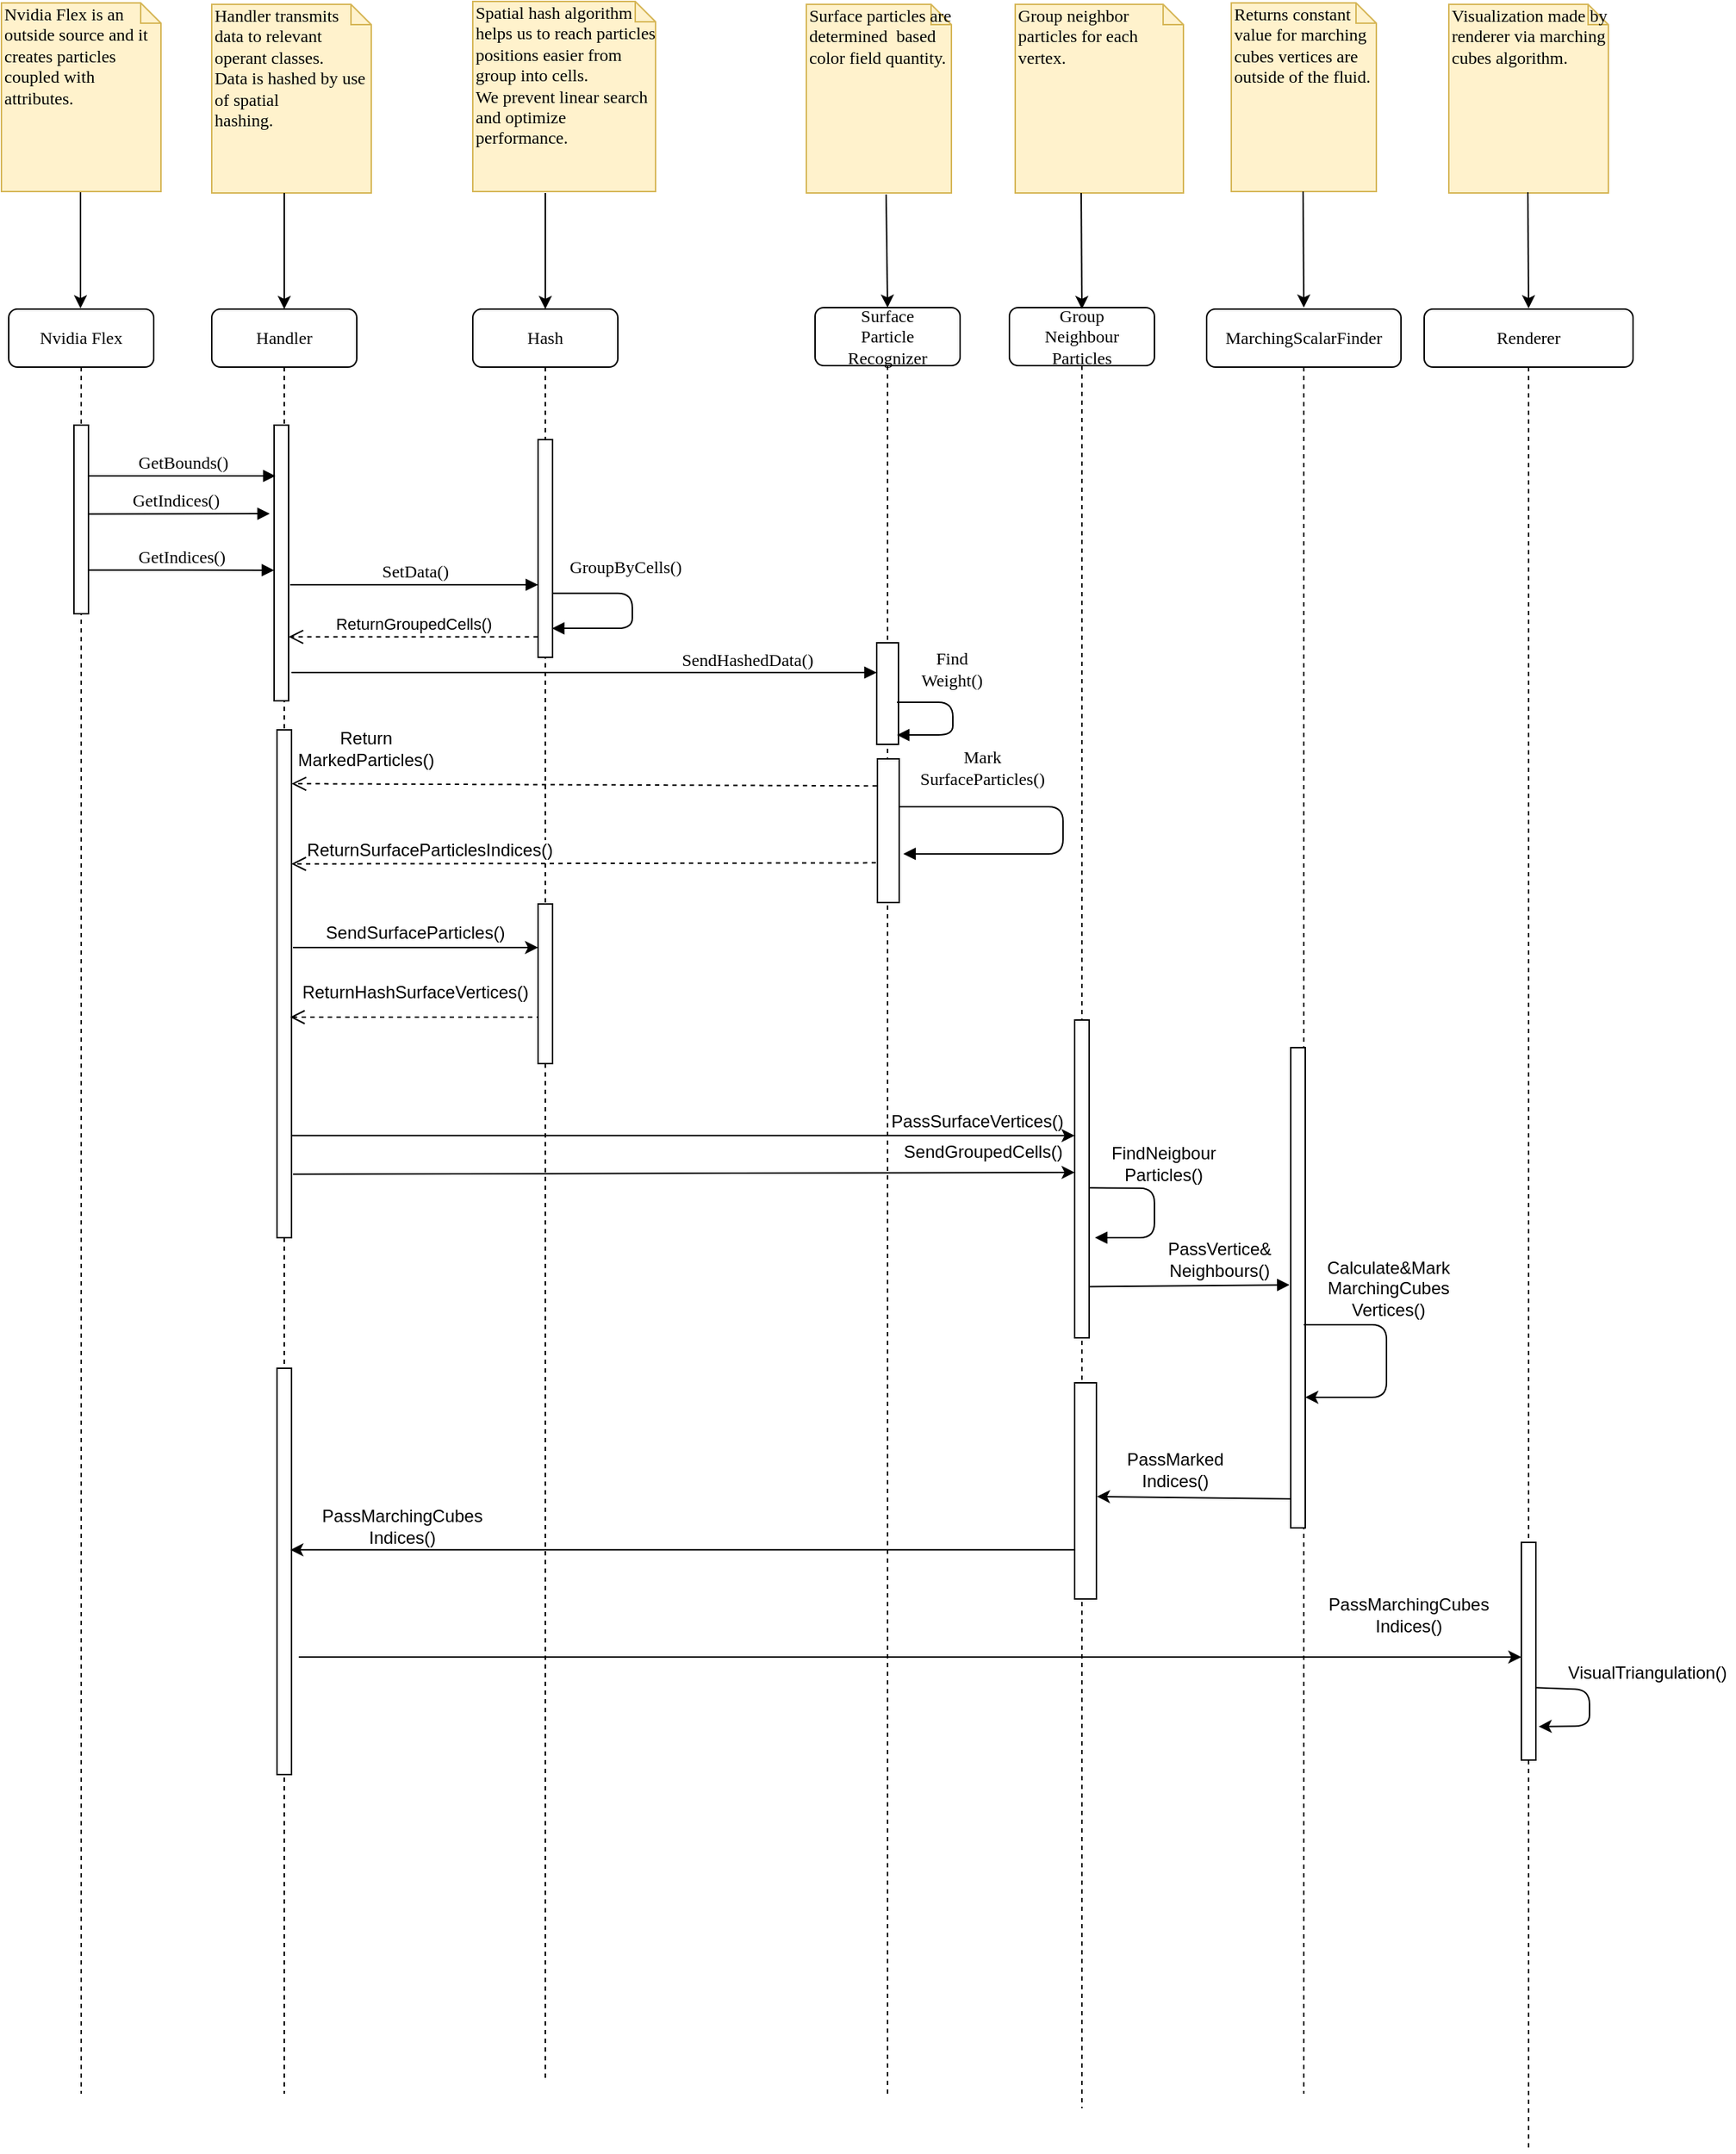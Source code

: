 <mxfile version="12.3.4" type="device" pages="1"><diagram name="Page-1" id="13e1069c-82ec-6db2-03f1-153e76fe0fe0"><mxGraphModel dx="1422" dy="1563" grid="1" gridSize="10" guides="1" tooltips="1" connect="1" arrows="1" fold="1" page="1" pageScale="1" pageWidth="1100" pageHeight="850" background="#ffffff" math="0" shadow="0"><root><mxCell id="0"/><mxCell id="1" parent="0"/><mxCell id="7baba1c4bc27f4b0-2" value="Handler" style="shape=umlLifeline;perimeter=lifelinePerimeter;whiteSpace=wrap;html=1;container=1;collapsible=0;recursiveResize=0;outlineConnect=0;rounded=1;shadow=0;comic=0;labelBackgroundColor=none;strokeColor=#000000;strokeWidth=1;fillColor=#FFFFFF;fontFamily=Verdana;fontSize=12;fontColor=#000000;align=center;" parent="1" vertex="1"><mxGeometry x="240" y="80" width="100" height="1230" as="geometry"/></mxCell><mxCell id="7baba1c4bc27f4b0-10" value="" style="html=1;points=[];perimeter=orthogonalPerimeter;rounded=0;shadow=0;comic=0;labelBackgroundColor=none;strokeColor=#000000;strokeWidth=1;fillColor=#FFFFFF;fontFamily=Verdana;fontSize=12;fontColor=#000000;align=center;" parent="7baba1c4bc27f4b0-2" vertex="1"><mxGeometry x="43" y="80" width="10" height="190" as="geometry"/></mxCell><mxCell id="W0gwNZ72z7WJFVbE36PU-37" value="" style="html=1;points=[];perimeter=orthogonalPerimeter;rounded=0;shadow=0;comic=0;labelBackgroundColor=none;strokeColor=#000000;strokeWidth=1;fillColor=#FFFFFF;fontFamily=Verdana;fontSize=12;fontColor=#000000;align=center;" parent="7baba1c4bc27f4b0-2" vertex="1"><mxGeometry x="45" y="290" width="10" height="350" as="geometry"/></mxCell><mxCell id="42PI1bTdibE_JDmKIquI-5" value="" style="html=1;points=[];perimeter=orthogonalPerimeter;rounded=0;shadow=0;comic=0;labelBackgroundColor=none;strokeColor=#000000;strokeWidth=1;fillColor=#FFFFFF;fontFamily=Verdana;fontSize=12;fontColor=#000000;align=center;" parent="7baba1c4bc27f4b0-2" vertex="1"><mxGeometry x="45" y="730" width="10" height="280" as="geometry"/></mxCell><mxCell id="7baba1c4bc27f4b0-4" value="Surface&lt;br&gt;Particle&lt;br&gt;Recognizer" style="shape=umlLifeline;perimeter=lifelinePerimeter;whiteSpace=wrap;html=1;container=1;collapsible=0;recursiveResize=0;outlineConnect=0;rounded=1;shadow=0;comic=0;labelBackgroundColor=none;strokeColor=#000000;strokeWidth=1;fillColor=#FFFFFF;fontFamily=Verdana;fontSize=12;fontColor=#000000;align=center;" parent="1" vertex="1"><mxGeometry x="656" y="79" width="100" height="1231" as="geometry"/></mxCell><mxCell id="7baba1c4bc27f4b0-16" value="" style="html=1;points=[];perimeter=orthogonalPerimeter;rounded=0;shadow=0;comic=0;labelBackgroundColor=none;strokeColor=#000000;strokeWidth=1;fillColor=#FFFFFF;fontFamily=Verdana;fontSize=12;fontColor=#000000;align=center;" parent="7baba1c4bc27f4b0-4" vertex="1"><mxGeometry x="42.5" y="231" width="15" height="70" as="geometry"/></mxCell><mxCell id="7baba1c4bc27f4b0-20" value="Find&lt;br&gt;Weight()" style="html=1;verticalAlign=bottom;endArrow=block;labelBackgroundColor=none;fontFamily=Verdana;fontSize=12;edgeStyle=elbowEdgeStyle;elbow=vertical;entryX=0.933;entryY=0.908;entryDx=0;entryDy=0;entryPerimeter=0;exitX=0.933;exitY=0.586;exitDx=0;exitDy=0;exitPerimeter=0;" parent="7baba1c4bc27f4b0-4" source="7baba1c4bc27f4b0-16" target="7baba1c4bc27f4b0-16" edge="1"><mxGeometry x="-0.248" y="6" relative="1" as="geometry"><mxPoint x="109.5" y="60" as="sourcePoint"/><mxPoint x="109.5" y="220" as="targetPoint"/><Array as="points"><mxPoint x="95" y="291"/><mxPoint x="115" y="271"/><mxPoint x="105" y="271"/><mxPoint x="85" y="241"/><mxPoint x="105" y="251"/><mxPoint x="119.5" y="190"/><mxPoint x="139.5" y="260"/></Array><mxPoint as="offset"/></mxGeometry></mxCell><mxCell id="W0gwNZ72z7WJFVbE36PU-29" value="" style="html=1;points=[];perimeter=orthogonalPerimeter;rounded=0;shadow=0;comic=0;labelBackgroundColor=none;strokeColor=#000000;strokeWidth=1;fillColor=#FFFFFF;fontFamily=Verdana;fontSize=12;fontColor=#000000;align=center;" parent="7baba1c4bc27f4b0-4" vertex="1"><mxGeometry x="43" y="311" width="15" height="99" as="geometry"/></mxCell><mxCell id="W0gwNZ72z7WJFVbE36PU-33" value="Mark&lt;br&gt;SurfaceParticles()" style="html=1;verticalAlign=bottom;endArrow=block;labelBackgroundColor=none;fontFamily=Verdana;fontSize=12;edgeStyle=elbowEdgeStyle;elbow=vertical;exitX=1;exitY=0.333;exitDx=0;exitDy=0;exitPerimeter=0;entryX=1.189;entryY=0.661;entryDx=0;entryDy=0;entryPerimeter=0;" parent="7baba1c4bc27f4b0-4" source="W0gwNZ72z7WJFVbE36PU-29" target="W0gwNZ72z7WJFVbE36PU-29" edge="1"><mxGeometry x="-0.553" y="10" relative="1" as="geometry"><mxPoint x="99" y="590" as="sourcePoint"/><mxPoint x="70" y="670" as="targetPoint"/><Array as="points"><mxPoint x="171" y="600"/><mxPoint x="191" y="670"/></Array><mxPoint as="offset"/></mxGeometry></mxCell><mxCell id="7baba1c4bc27f4b0-5" value="Group&lt;br&gt;Neighbour&lt;br&gt;Particles" style="shape=umlLifeline;perimeter=lifelinePerimeter;whiteSpace=wrap;html=1;container=1;collapsible=0;recursiveResize=0;outlineConnect=0;rounded=1;shadow=0;comic=0;labelBackgroundColor=none;strokeColor=#000000;strokeWidth=1;fillColor=#FFFFFF;fontFamily=Verdana;fontSize=12;fontColor=#000000;align=center;" parent="1" vertex="1"><mxGeometry x="790" y="79" width="100" height="1241" as="geometry"/></mxCell><mxCell id="7baba1c4bc27f4b0-19" value="" style="html=1;points=[];perimeter=orthogonalPerimeter;rounded=0;shadow=0;comic=0;labelBackgroundColor=none;strokeColor=#000000;strokeWidth=1;fillColor=#FFFFFF;fontFamily=Verdana;fontSize=12;fontColor=#000000;align=center;" parent="7baba1c4bc27f4b0-5" vertex="1"><mxGeometry x="45" y="491" width="10" height="219" as="geometry"/></mxCell><mxCell id="thmLyIMEidw3zFrrZxu3-43" value="&lt;span style=&quot;background-color: rgb(255 , 255 , 255)&quot;&gt;&lt;span style=&quot;font-size: 12px ; white-space: normal&quot;&gt;FindNeigbour&lt;/span&gt;&lt;br style=&quot;font-size: 12px ; white-space: normal&quot;&gt;&lt;span style=&quot;font-size: 12px ; white-space: normal&quot;&gt;Particles()&lt;/span&gt;&lt;/span&gt;" style="html=1;verticalAlign=bottom;endArrow=block;exitX=0.952;exitY=0.528;exitDx=0;exitDy=0;exitPerimeter=0;" parent="7baba1c4bc27f4b0-5" source="7baba1c4bc27f4b0-19" edge="1"><mxGeometry x="-0.248" y="6" width="80" relative="1" as="geometry"><mxPoint x="70" y="611" as="sourcePoint"/><mxPoint x="59" y="641" as="targetPoint"/><Array as="points"><mxPoint x="100" y="607"/><mxPoint x="100" y="641"/></Array><mxPoint as="offset"/></mxGeometry></mxCell><mxCell id="thmLyIMEidw3zFrrZxu3-48" value="" style="html=1;points=[];perimeter=orthogonalPerimeter;rounded=0;shadow=0;comic=0;labelBackgroundColor=none;strokeColor=#000000;strokeWidth=1;fillColor=#FFFFFF;fontFamily=Verdana;fontSize=12;fontColor=#000000;align=center;" parent="7baba1c4bc27f4b0-5" vertex="1"><mxGeometry x="45" y="741" width="15" height="149" as="geometry"/></mxCell><mxCell id="7baba1c4bc27f4b0-6" value="MarchingScalarFinder" style="shape=umlLifeline;perimeter=lifelinePerimeter;whiteSpace=wrap;html=1;container=1;collapsible=0;recursiveResize=0;outlineConnect=0;rounded=1;shadow=0;comic=0;labelBackgroundColor=none;strokeColor=#000000;strokeWidth=1;fillColor=#FFFFFF;fontFamily=Verdana;fontSize=12;fontColor=#000000;align=center;" parent="1" vertex="1"><mxGeometry x="926" y="80" width="134" height="1230" as="geometry"/></mxCell><mxCell id="W0gwNZ72z7WJFVbE36PU-39" value="" style="html=1;points=[];perimeter=orthogonalPerimeter;rounded=0;shadow=0;comic=0;labelBackgroundColor=none;strokeColor=#000000;strokeWidth=1;fillColor=#FFFFFF;fontFamily=Verdana;fontSize=12;fontColor=#000000;align=center;" parent="7baba1c4bc27f4b0-6" vertex="1"><mxGeometry x="58" y="509" width="10" height="331" as="geometry"/></mxCell><mxCell id="thmLyIMEidw3zFrrZxu3-45" value="" style="endArrow=classic;html=1;" parent="7baba1c4bc27f4b0-6" target="W0gwNZ72z7WJFVbE36PU-39" edge="1" source="7baba1c4bc27f4b0-6"><mxGeometry width="50" height="50" relative="1" as="geometry"><mxPoint x="74" y="700" as="sourcePoint"/><mxPoint x="94" y="770" as="targetPoint"/><Array as="points"><mxPoint x="124" y="700"/><mxPoint x="124" y="750"/></Array></mxGeometry></mxCell><mxCell id="7baba1c4bc27f4b0-7" value="Renderer" style="shape=umlLifeline;perimeter=lifelinePerimeter;whiteSpace=wrap;html=1;container=1;collapsible=0;recursiveResize=0;outlineConnect=0;rounded=1;shadow=0;comic=0;labelBackgroundColor=none;strokeColor=#000000;strokeWidth=1;fillColor=#FFFFFF;fontFamily=Verdana;fontSize=12;fontColor=#000000;align=center;" parent="1" vertex="1"><mxGeometry x="1076" y="80" width="144" height="1270" as="geometry"/></mxCell><mxCell id="W0gwNZ72z7WJFVbE36PU-40" value="" style="html=1;points=[];perimeter=orthogonalPerimeter;rounded=0;shadow=0;comic=0;labelBackgroundColor=none;strokeColor=#000000;strokeWidth=1;fillColor=#FFFFFF;fontFamily=Verdana;fontSize=12;fontColor=#000000;align=center;" parent="7baba1c4bc27f4b0-7" vertex="1"><mxGeometry x="67" y="850" width="10" height="150" as="geometry"/></mxCell><mxCell id="7baba1c4bc27f4b0-8" value="Nvidia Flex" style="shape=umlLifeline;perimeter=lifelinePerimeter;whiteSpace=wrap;html=1;container=1;collapsible=0;recursiveResize=0;outlineConnect=0;rounded=1;shadow=0;comic=0;labelBackgroundColor=none;strokeColor=#000000;strokeWidth=1;fillColor=#FFFFFF;fontFamily=Verdana;fontSize=12;fontColor=#000000;align=center;" parent="1" vertex="1"><mxGeometry x="100" y="80" width="100" height="1230" as="geometry"/></mxCell><mxCell id="7baba1c4bc27f4b0-9" value="" style="html=1;points=[];perimeter=orthogonalPerimeter;rounded=0;shadow=0;comic=0;labelBackgroundColor=none;strokeColor=#000000;strokeWidth=1;fillColor=#FFFFFF;fontFamily=Verdana;fontSize=12;fontColor=#000000;align=center;" parent="7baba1c4bc27f4b0-8" vertex="1"><mxGeometry x="45" y="80" width="10" height="130" as="geometry"/></mxCell><mxCell id="7baba1c4bc27f4b0-11" value="GetBounds()" style="html=1;verticalAlign=bottom;endArrow=block;labelBackgroundColor=none;fontFamily=Verdana;fontSize=12;edgeStyle=elbowEdgeStyle;elbow=vertical;entryX=0.098;entryY=0.185;entryDx=0;entryDy=0;entryPerimeter=0;" parent="1" source="7baba1c4bc27f4b0-9" edge="1" target="7baba1c4bc27f4b0-10"><mxGeometry relative="1" as="geometry"><mxPoint x="220" y="190" as="sourcePoint"/><mxPoint x="280" y="190" as="targetPoint"/><mxPoint as="offset"/></mxGeometry></mxCell><mxCell id="7baba1c4bc27f4b0-40" value="Nvidia Flex is an outside source and it creates particles coupled with attributes." style="shape=note;whiteSpace=wrap;html=1;size=14;verticalAlign=top;align=left;spacingTop=-6;rounded=0;shadow=0;comic=0;labelBackgroundColor=none;strokeColor=#d6b656;strokeWidth=1;fillColor=#fff2cc;fontFamily=Verdana;fontSize=12;" parent="1" vertex="1"><mxGeometry x="95" y="-131" width="110" height="130" as="geometry"/></mxCell><mxCell id="7baba1c4bc27f4b0-41" value="Handler transmits data to relevant operant classes.&lt;br&gt;Data is hashed by use of spatial&lt;br&gt;hashing." style="shape=note;whiteSpace=wrap;html=1;size=14;verticalAlign=top;align=left;spacingTop=-6;rounded=0;shadow=0;comic=0;labelBackgroundColor=none;strokeColor=#d6b656;strokeWidth=1;fillColor=#fff2cc;fontFamily=Verdana;fontSize=12;" parent="1" vertex="1"><mxGeometry x="240" y="-130" width="110" height="130" as="geometry"/></mxCell><mxCell id="7baba1c4bc27f4b0-43" value="Surface particles are determined&amp;nbsp; based color field quantity.&lt;br&gt;" style="shape=note;whiteSpace=wrap;html=1;size=14;verticalAlign=top;align=left;spacingTop=-6;rounded=0;shadow=0;comic=0;labelBackgroundColor=none;strokeColor=#d6b656;strokeWidth=1;fillColor=#fff2cc;fontFamily=Verdana;fontSize=12;" parent="1" vertex="1"><mxGeometry x="650" y="-130" width="100" height="130" as="geometry"/></mxCell><mxCell id="7baba1c4bc27f4b0-44" value="Group neighbor particles for each vertex." style="shape=note;whiteSpace=wrap;html=1;size=14;verticalAlign=top;align=left;spacingTop=-6;rounded=0;shadow=0;comic=0;labelBackgroundColor=none;strokeColor=#d6b656;strokeWidth=1;fillColor=#fff2cc;fontFamily=Verdana;fontSize=12;" parent="1" vertex="1"><mxGeometry x="794" y="-130" width="116" height="130" as="geometry"/></mxCell><mxCell id="7baba1c4bc27f4b0-45" value="Returns constant value for marching cubes vertices are outside of the fluid." style="shape=note;whiteSpace=wrap;html=1;size=14;verticalAlign=top;align=left;spacingTop=-6;rounded=0;shadow=0;comic=0;labelBackgroundColor=none;strokeColor=#d6b656;strokeWidth=1;fillColor=#fff2cc;fontFamily=Verdana;fontSize=12;" parent="1" vertex="1"><mxGeometry x="943" y="-131" width="100" height="130" as="geometry"/></mxCell><mxCell id="7baba1c4bc27f4b0-46" value="Visualization made by renderer via marching cubes algorithm." style="shape=note;whiteSpace=wrap;html=1;size=14;verticalAlign=top;align=left;spacingTop=-6;rounded=0;shadow=0;comic=0;labelBackgroundColor=none;strokeColor=#d6b656;strokeWidth=1;fillColor=#fff2cc;fontFamily=Verdana;fontSize=12;" parent="1" vertex="1"><mxGeometry x="1093" y="-130" width="110" height="130" as="geometry"/></mxCell><mxCell id="W0gwNZ72z7WJFVbE36PU-2" value="" style="edgeStyle=orthogonalEdgeStyle;rounded=0;orthogonalLoop=1;jettySize=auto;html=1;" parent="1" edge="1"><mxGeometry relative="1" as="geometry"><mxPoint x="290" as="sourcePoint"/><mxPoint x="290" y="80" as="targetPoint"/></mxGeometry></mxCell><mxCell id="W0gwNZ72z7WJFVbE36PU-11" value="" style="endArrow=classic;html=1;entryX=0.5;entryY=0;entryDx=0;entryDy=0;entryPerimeter=0;" parent="1" target="7baba1c4bc27f4b0-4" edge="1"><mxGeometry width="50" height="50" relative="1" as="geometry"><mxPoint x="705" y="1" as="sourcePoint"/><mxPoint x="705" y="59" as="targetPoint"/></mxGeometry></mxCell><mxCell id="W0gwNZ72z7WJFVbE36PU-42" value="" style="endArrow=classic;html=1;" parent="1" target="thmLyIMEidw3zFrrZxu3-31" edge="1"><mxGeometry width="50" height="50" relative="1" as="geometry"><mxPoint x="296" y="520" as="sourcePoint"/><mxPoint x="580" y="513" as="targetPoint"/></mxGeometry></mxCell><mxCell id="W0gwNZ72z7WJFVbE36PU-43" value="SendSurfaceParticles()" style="text;html=1;strokeColor=none;fillColor=none;align=center;verticalAlign=middle;whiteSpace=wrap;rounded=0;shadow=0;comic=0;" parent="1" vertex="1"><mxGeometry x="316.5" y="500" width="127" height="20" as="geometry"/></mxCell><mxCell id="W0gwNZ72z7WJFVbE36PU-47" value="" style="endArrow=classic;html=1;" parent="1" edge="1"><mxGeometry width="50" height="50" relative="1" as="geometry"><mxPoint x="839.5" as="sourcePoint"/><mxPoint x="840" y="80" as="targetPoint"/></mxGeometry></mxCell><mxCell id="TPMx6M1iL4ZnGUm4e87p-1" value="" style="endArrow=classic;html=1;" parent="1" edge="1"><mxGeometry width="50" height="50" relative="1" as="geometry"><mxPoint x="1147.5" y="-0.5" as="sourcePoint"/><mxPoint x="1148" y="79.5" as="targetPoint"/></mxGeometry></mxCell><mxCell id="TPMx6M1iL4ZnGUm4e87p-6" value="" style="endArrow=classic;html=1;" parent="1" edge="1"><mxGeometry width="50" height="50" relative="1" as="geometry"><mxPoint x="992.5" y="-1.0" as="sourcePoint"/><mxPoint x="993" y="79.0" as="targetPoint"/></mxGeometry></mxCell><mxCell id="42PI1bTdibE_JDmKIquI-2" value="&lt;span style=&quot;background-color: rgb(255 , 255 , 255)&quot;&gt;&lt;span style=&quot;font-size: 12px ; white-space: normal&quot;&gt;Return&lt;/span&gt;&lt;br style=&quot;font-size: 12px ; white-space: normal&quot;&gt;&lt;span style=&quot;font-size: 12px ; white-space: normal&quot;&gt;MarkedParticles()&lt;/span&gt;&lt;/span&gt;" style="html=1;verticalAlign=bottom;endArrow=open;dashed=1;endSize=8;exitX=-0.027;exitY=0.188;exitDx=0;exitDy=0;exitPerimeter=0;entryX=1.005;entryY=0.106;entryDx=0;entryDy=0;entryPerimeter=0;" parent="1" source="W0gwNZ72z7WJFVbE36PU-29" edge="1" target="W0gwNZ72z7WJFVbE36PU-37"><mxGeometry x="0.749" y="-7" relative="1" as="geometry"><mxPoint x="430" y="402" as="sourcePoint"/><mxPoint x="300" y="407" as="targetPoint"/><mxPoint as="offset"/></mxGeometry></mxCell><mxCell id="42PI1bTdibE_JDmKIquI-3" value="&lt;span style=&quot;font-size: 12px ; white-space: normal ; background-color: rgb(255 , 255 , 255)&quot;&gt;ReturnHashSurfaceVertices()&lt;/span&gt;" style="html=1;verticalAlign=bottom;endArrow=open;dashed=1;endSize=8;" parent="1" edge="1"><mxGeometry x="0.004" y="-8" relative="1" as="geometry"><mxPoint x="467" y="568" as="sourcePoint"/><mxPoint x="294" y="568" as="targetPoint"/><mxPoint as="offset"/></mxGeometry></mxCell><mxCell id="42PI1bTdibE_JDmKIquI-6" value="" style="endArrow=classic;html=1;exitX=0.981;exitY=0.799;exitDx=0;exitDy=0;exitPerimeter=0;" parent="1" source="W0gwNZ72z7WJFVbE36PU-37" target="7baba1c4bc27f4b0-19" edge="1"><mxGeometry width="50" height="50" relative="1" as="geometry"><mxPoint x="330" y="640" as="sourcePoint"/><mxPoint x="710" y="590" as="targetPoint"/></mxGeometry></mxCell><mxCell id="42PI1bTdibE_JDmKIquI-8" value="PassSurfaceVertices()" style="text;html=1;strokeColor=none;fillColor=none;align=center;verticalAlign=middle;whiteSpace=wrap;rounded=0;shadow=0;comic=0;" parent="1" vertex="1"><mxGeometry x="706" y="629" width="124" height="21" as="geometry"/></mxCell><mxCell id="42PI1bTdibE_JDmKIquI-13" value="" style="endArrow=classic;html=1;entryX=0.917;entryY=0.447;entryDx=0;entryDy=0;entryPerimeter=0;" parent="1" source="thmLyIMEidw3zFrrZxu3-48" target="42PI1bTdibE_JDmKIquI-5" edge="1"><mxGeometry width="50" height="50" relative="1" as="geometry"><mxPoint x="800" y="900" as="sourcePoint"/><mxPoint x="620" y="940" as="targetPoint"/></mxGeometry></mxCell><mxCell id="thmLyIMEidw3zFrrZxu3-3" value="GetIndices()" style="html=1;verticalAlign=bottom;endArrow=block;labelBackgroundColor=none;fontFamily=Verdana;fontSize=12;edgeStyle=elbowEdgeStyle;elbow=vertical;" parent="1" edge="1" target="7baba1c4bc27f4b0-10"><mxGeometry x="0.005" relative="1" as="geometry"><mxPoint x="154.5" y="259.824" as="sourcePoint"/><mxPoint x="280" y="260" as="targetPoint"/><mxPoint as="offset"/></mxGeometry></mxCell><mxCell id="thmLyIMEidw3zFrrZxu3-4" value="Spatial hash algorithm helps us to reach particles positions easier from group into cells.&lt;br&gt;&lt;span&gt;We prevent linear search and optimize performance&lt;/span&gt;&lt;span&gt;.&lt;/span&gt;&lt;span&gt;&lt;br&gt;&lt;/span&gt;" style="shape=note;whiteSpace=wrap;html=1;size=14;verticalAlign=top;align=left;spacingTop=-6;rounded=0;shadow=0;comic=0;labelBackgroundColor=none;strokeColor=#d6b656;strokeWidth=1;fillColor=#fff2cc;fontFamily=Verdana;fontSize=12;" parent="1" vertex="1"><mxGeometry x="420" y="-132" width="126" height="131" as="geometry"/></mxCell><mxCell id="thmLyIMEidw3zFrrZxu3-9" value="Hash" style="shape=umlLifeline;perimeter=lifelinePerimeter;whiteSpace=wrap;html=1;container=1;collapsible=0;recursiveResize=0;outlineConnect=0;rounded=1;shadow=0;comic=0;labelBackgroundColor=none;strokeColor=#000000;strokeWidth=1;fillColor=#FFFFFF;fontFamily=Verdana;fontSize=12;fontColor=#000000;align=center;" parent="1" vertex="1"><mxGeometry x="420" y="80" width="100" height="1220" as="geometry"/></mxCell><mxCell id="thmLyIMEidw3zFrrZxu3-10" value="" style="html=1;points=[];perimeter=orthogonalPerimeter;rounded=0;shadow=0;comic=0;labelBackgroundColor=none;strokeColor=#000000;strokeWidth=1;fillColor=#FFFFFF;fontFamily=Verdana;fontSize=12;fontColor=#000000;align=center;" parent="thmLyIMEidw3zFrrZxu3-9" vertex="1"><mxGeometry x="45" y="90" width="10" height="150" as="geometry"/></mxCell><mxCell id="thmLyIMEidw3zFrrZxu3-22" value="GroupByCells()" style="html=1;verticalAlign=bottom;endArrow=block;labelBackgroundColor=none;fontFamily=Verdana;fontSize=12;edgeStyle=elbowEdgeStyle;elbow=vertical;exitX=1.046;exitY=0.706;exitDx=0;exitDy=0;exitPerimeter=0;entryX=0.96;entryY=0.867;entryDx=0;entryDy=0;entryPerimeter=0;" parent="thmLyIMEidw3zFrrZxu3-9" source="thmLyIMEidw3zFrrZxu3-10" target="thmLyIMEidw3zFrrZxu3-10" edge="1"><mxGeometry x="-0.263" y="9" relative="1" as="geometry"><mxPoint x="60" y="109.971" as="sourcePoint"/><mxPoint x="130" y="170" as="targetPoint"/><mxPoint as="offset"/><Array as="points"><mxPoint x="110" y="160"/><mxPoint x="170" y="100"/><mxPoint x="150" y="90"/></Array></mxGeometry></mxCell><mxCell id="thmLyIMEidw3zFrrZxu3-31" value="" style="html=1;points=[];perimeter=orthogonalPerimeter;rounded=0;shadow=0;comic=0;labelBackgroundColor=none;strokeColor=#000000;strokeWidth=1;fillColor=#FFFFFF;fontFamily=Verdana;fontSize=12;fontColor=#000000;align=center;" parent="thmLyIMEidw3zFrrZxu3-9" vertex="1"><mxGeometry x="45" y="410" width="10" height="110" as="geometry"/></mxCell><mxCell id="thmLyIMEidw3zFrrZxu3-15" value="" style="endArrow=classic;html=1;" parent="1" edge="1"><mxGeometry width="50" height="50" relative="1" as="geometry"><mxPoint x="470" as="sourcePoint"/><mxPoint x="470" y="80" as="targetPoint"/></mxGeometry></mxCell><mxCell id="thmLyIMEidw3zFrrZxu3-17" value="ReturnGroupedCells()" style="html=1;verticalAlign=bottom;endArrow=open;dashed=1;endSize=8;exitX=-0.019;exitY=0.906;exitDx=0;exitDy=0;exitPerimeter=0;" parent="1" source="thmLyIMEidw3zFrrZxu3-10" target="7baba1c4bc27f4b0-10" edge="1"><mxGeometry relative="1" as="geometry"><mxPoint x="460" y="306" as="sourcePoint"/><mxPoint x="296" y="306" as="targetPoint"/></mxGeometry></mxCell><mxCell id="thmLyIMEidw3zFrrZxu3-27" value="SendHashedData()" style="html=1;verticalAlign=bottom;endArrow=block;labelBackgroundColor=none;fontFamily=Verdana;fontSize=12;edgeStyle=elbowEdgeStyle;elbow=vertical;" parent="1" target="7baba1c4bc27f4b0-16" edge="1"><mxGeometry x="0.559" relative="1" as="geometry"><mxPoint x="295" y="330.471" as="sourcePoint"/><mxPoint x="465" y="330.207" as="targetPoint"/><mxPoint as="offset"/></mxGeometry></mxCell><mxCell id="thmLyIMEidw3zFrrZxu3-30" value="&lt;span style=&quot;font-size: 12px ; white-space: normal ; background-color: rgb(255 , 255 , 255)&quot;&gt;ReturnSurfaceParticlesIndices()&lt;/span&gt;" style="html=1;verticalAlign=bottom;endArrow=open;dashed=1;endSize=8;exitX=-0.067;exitY=0.724;exitDx=0;exitDy=0;exitPerimeter=0;entryX=0.99;entryY=0.264;entryDx=0;entryDy=0;entryPerimeter=0;" parent="1" source="W0gwNZ72z7WJFVbE36PU-29" edge="1" target="W0gwNZ72z7WJFVbE36PU-37"><mxGeometry x="0.528" relative="1" as="geometry"><mxPoint x="705.67" y="478.651" as="sourcePoint"/><mxPoint x="300" y="462" as="targetPoint"/><mxPoint as="offset"/></mxGeometry></mxCell><mxCell id="thmLyIMEidw3zFrrZxu3-33" value="" style="endArrow=classic;html=1;exitX=1.1;exitY=0.921;exitDx=0;exitDy=0;exitPerimeter=0;" parent="1" edge="1"><mxGeometry width="50" height="50" relative="1" as="geometry"><mxPoint x="296" y="676.3" as="sourcePoint"/><mxPoint x="835" y="675" as="targetPoint"/></mxGeometry></mxCell><mxCell id="thmLyIMEidw3zFrrZxu3-34" value="SendGroupedCells()" style="text;html=1;strokeColor=none;fillColor=none;align=center;verticalAlign=middle;whiteSpace=wrap;rounded=0;shadow=0;comic=0;" parent="1" vertex="1"><mxGeometry x="710" y="650" width="124" height="21" as="geometry"/></mxCell><mxCell id="thmLyIMEidw3zFrrZxu3-38" value="PassVertice&amp;amp;&lt;br&gt;Neighbours()" style="text;html=1;strokeColor=none;fillColor=none;align=center;verticalAlign=middle;whiteSpace=wrap;rounded=0;" parent="1" vertex="1"><mxGeometry x="890" y="720" width="90" height="30" as="geometry"/></mxCell><mxCell id="thmLyIMEidw3zFrrZxu3-46" value="Calculate&amp;amp;Mark&lt;br&gt;MarchingCubes&lt;br&gt;Vertices()" style="text;html=1;strokeColor=none;fillColor=none;align=center;verticalAlign=middle;whiteSpace=wrap;rounded=0;" parent="1" vertex="1"><mxGeometry x="1006.5" y="735" width="89" height="40" as="geometry"/></mxCell><mxCell id="thmLyIMEidw3zFrrZxu3-47" value="" style="endArrow=classic;html=1;entryX=1.022;entryY=0.526;entryDx=0;entryDy=0;entryPerimeter=0;" parent="1" target="thmLyIMEidw3zFrrZxu3-48" edge="1"><mxGeometry width="50" height="50" relative="1" as="geometry"><mxPoint x="984" y="900" as="sourcePoint"/><mxPoint x="870" y="840" as="targetPoint"/></mxGeometry></mxCell><mxCell id="thmLyIMEidw3zFrrZxu3-49" value="PassMarked&lt;br&gt;Indices()" style="text;html=1;strokeColor=none;fillColor=none;align=center;verticalAlign=middle;whiteSpace=wrap;rounded=0;" parent="1" vertex="1"><mxGeometry x="860" y="860" width="89" height="40" as="geometry"/></mxCell><mxCell id="thmLyIMEidw3zFrrZxu3-51" value="PassMarchingCubes&lt;br&gt;Indices()" style="text;html=1;strokeColor=none;fillColor=none;align=center;verticalAlign=middle;whiteSpace=wrap;rounded=0;" parent="1" vertex="1"><mxGeometry x="313" y="899" width="117" height="40" as="geometry"/></mxCell><mxCell id="thmLyIMEidw3zFrrZxu3-52" value="" style="endArrow=classic;html=1;" parent="1" target="W0gwNZ72z7WJFVbE36PU-40" edge="1"><mxGeometry width="50" height="50" relative="1" as="geometry"><mxPoint x="300" y="1009" as="sourcePoint"/><mxPoint x="895" y="1080" as="targetPoint"/></mxGeometry></mxCell><mxCell id="thmLyIMEidw3zFrrZxu3-56" value="PassMarchingCubes&lt;br&gt;Indices()" style="text;html=1;strokeColor=none;fillColor=none;align=center;verticalAlign=middle;whiteSpace=wrap;rounded=0;" parent="1" vertex="1"><mxGeometry x="1006.5" y="960" width="117" height="40" as="geometry"/></mxCell><mxCell id="42PI1bTdibE_JDmKIquI-18" value="VisualTriangulation()" style="text;html=1;strokeColor=none;fillColor=none;align=center;verticalAlign=middle;whiteSpace=wrap;rounded=0;" parent="1" vertex="1"><mxGeometry x="1170" y="1010" width="120" height="20" as="geometry"/></mxCell><mxCell id="jO3Ke4_9_Hu5m7IePTyo-2" value="GetIndices()" style="html=1;verticalAlign=bottom;endArrow=block;labelBackgroundColor=none;fontFamily=Verdana;fontSize=12;edgeStyle=elbowEdgeStyle;elbow=vertical;exitX=0.981;exitY=0.471;exitDx=0;exitDy=0;exitPerimeter=0;" edge="1" parent="1" source="7baba1c4bc27f4b0-9"><mxGeometry x="-0.043" relative="1" as="geometry"><mxPoint x="160" y="220.324" as="sourcePoint"/><mxPoint x="280" y="221" as="targetPoint"/><mxPoint as="offset"/><Array as="points"><mxPoint x="280" y="221"/></Array></mxGeometry></mxCell><mxCell id="jO3Ke4_9_Hu5m7IePTyo-7" value="SetData()" style="html=1;verticalAlign=bottom;endArrow=block;labelBackgroundColor=none;fontFamily=Verdana;fontSize=12;edgeStyle=elbowEdgeStyle;elbow=vertical;entryX=0;entryY=0.669;entryDx=0;entryDy=0;entryPerimeter=0;" edge="1" parent="1" target="thmLyIMEidw3zFrrZxu3-10"><mxGeometry x="0.005" relative="1" as="geometry"><mxPoint x="294" y="270" as="sourcePoint"/><mxPoint x="428" y="270.167" as="targetPoint"/><mxPoint as="offset"/><Array as="points"><mxPoint x="300" y="270"/></Array></mxGeometry></mxCell><mxCell id="jO3Ke4_9_Hu5m7IePTyo-8" value="" style="edgeStyle=orthogonalEdgeStyle;rounded=0;orthogonalLoop=1;jettySize=auto;html=1;" edge="1" parent="1"><mxGeometry relative="1" as="geometry"><mxPoint x="149.5" y="-0.5" as="sourcePoint"/><mxPoint x="149.5" y="79.5" as="targetPoint"/></mxGeometry></mxCell><mxCell id="thmLyIMEidw3zFrrZxu3-44" value="" style="html=1;verticalAlign=bottom;endArrow=block;entryX=-0.086;entryY=0.494;entryDx=0;entryDy=0;entryPerimeter=0;exitX=1.038;exitY=0.839;exitDx=0;exitDy=0;exitPerimeter=0;" parent="1" target="W0gwNZ72z7WJFVbE36PU-39" edge="1" source="7baba1c4bc27f4b0-19"><mxGeometry x="1" y="-145" width="80" relative="1" as="geometry"><mxPoint x="850" y="750" as="sourcePoint"/><mxPoint x="930" y="750" as="targetPoint"/><mxPoint x="143" y="-145" as="offset"/></mxGeometry></mxCell><mxCell id="jO3Ke4_9_Hu5m7IePTyo-10" value="" style="endArrow=classic;html=1;exitX=1.003;exitY=0.362;exitDx=0;exitDy=0;exitPerimeter=0;entryX=1.191;entryY=0.66;entryDx=0;entryDy=0;entryPerimeter=0;" edge="1" parent="1"><mxGeometry width="50" height="50" relative="1" as="geometry"><mxPoint x="1153.03" y="1030.08" as="sourcePoint"/><mxPoint x="1154.91" y="1056.9" as="targetPoint"/><Array as="points"><mxPoint x="1190" y="1031.5"/><mxPoint x="1190" y="1056.5"/></Array></mxGeometry></mxCell></root></mxGraphModel></diagram></mxfile>